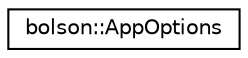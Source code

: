 digraph "Graphical Class Hierarchy"
{
 // LATEX_PDF_SIZE
  edge [fontname="Helvetica",fontsize="10",labelfontname="Helvetica",labelfontsize="10"];
  node [fontname="Helvetica",fontsize="10",shape=record];
  rankdir="LR";
  Node0 [label="bolson::AppOptions",height=0.2,width=0.4,color="black", fillcolor="white", style="filled",URL="$structbolson_1_1_app_options.html",tooltip="Application options."];
}
